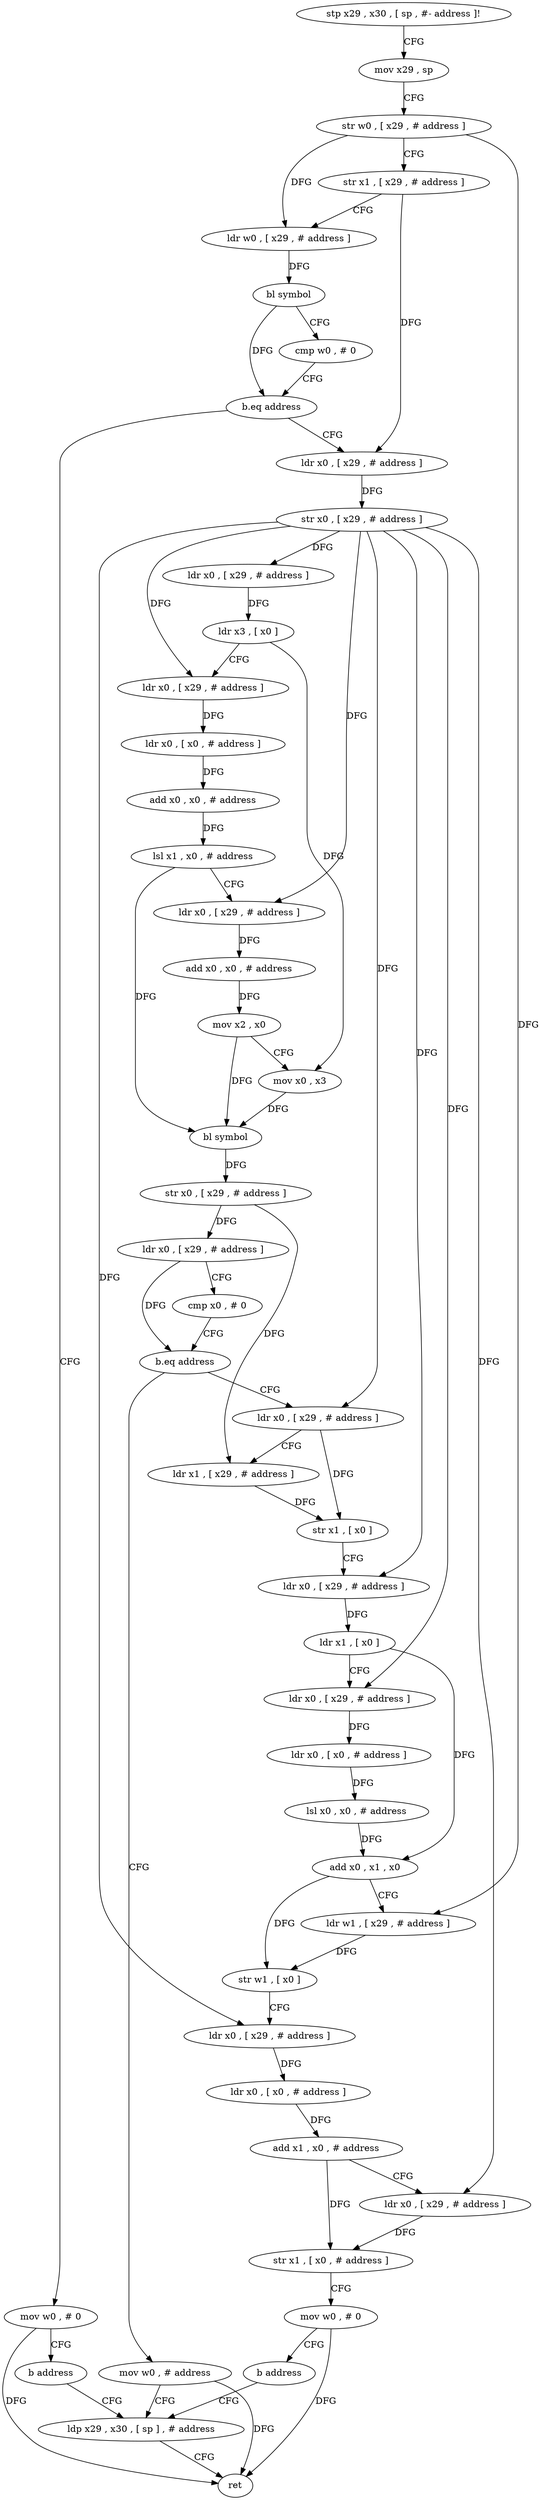 digraph "func" {
"4289972" [label = "stp x29 , x30 , [ sp , #- address ]!" ]
"4289976" [label = "mov x29 , sp" ]
"4289980" [label = "str w0 , [ x29 , # address ]" ]
"4289984" [label = "str x1 , [ x29 , # address ]" ]
"4289988" [label = "ldr w0 , [ x29 , # address ]" ]
"4289992" [label = "bl symbol" ]
"4289996" [label = "cmp w0 , # 0" ]
"4290000" [label = "b.eq address" ]
"4290012" [label = "ldr x0 , [ x29 , # address ]" ]
"4290004" [label = "mov w0 , # 0" ]
"4290016" [label = "str x0 , [ x29 , # address ]" ]
"4290020" [label = "ldr x0 , [ x29 , # address ]" ]
"4290024" [label = "ldr x3 , [ x0 ]" ]
"4290028" [label = "ldr x0 , [ x29 , # address ]" ]
"4290032" [label = "ldr x0 , [ x0 , # address ]" ]
"4290036" [label = "add x0 , x0 , # address" ]
"4290040" [label = "lsl x1 , x0 , # address" ]
"4290044" [label = "ldr x0 , [ x29 , # address ]" ]
"4290048" [label = "add x0 , x0 , # address" ]
"4290052" [label = "mov x2 , x0" ]
"4290056" [label = "mov x0 , x3" ]
"4290060" [label = "bl symbol" ]
"4290064" [label = "str x0 , [ x29 , # address ]" ]
"4290068" [label = "ldr x0 , [ x29 , # address ]" ]
"4290072" [label = "cmp x0 , # 0" ]
"4290076" [label = "b.eq address" ]
"4290152" [label = "mov w0 , # address" ]
"4290080" [label = "ldr x0 , [ x29 , # address ]" ]
"4290008" [label = "b address" ]
"4290156" [label = "ldp x29 , x30 , [ sp ] , # address" ]
"4290084" [label = "ldr x1 , [ x29 , # address ]" ]
"4290088" [label = "str x1 , [ x0 ]" ]
"4290092" [label = "ldr x0 , [ x29 , # address ]" ]
"4290096" [label = "ldr x1 , [ x0 ]" ]
"4290100" [label = "ldr x0 , [ x29 , # address ]" ]
"4290104" [label = "ldr x0 , [ x0 , # address ]" ]
"4290108" [label = "lsl x0 , x0 , # address" ]
"4290112" [label = "add x0 , x1 , x0" ]
"4290116" [label = "ldr w1 , [ x29 , # address ]" ]
"4290120" [label = "str w1 , [ x0 ]" ]
"4290124" [label = "ldr x0 , [ x29 , # address ]" ]
"4290128" [label = "ldr x0 , [ x0 , # address ]" ]
"4290132" [label = "add x1 , x0 , # address" ]
"4290136" [label = "ldr x0 , [ x29 , # address ]" ]
"4290140" [label = "str x1 , [ x0 , # address ]" ]
"4290144" [label = "mov w0 , # 0" ]
"4290148" [label = "b address" ]
"4290160" [label = "ret" ]
"4289972" -> "4289976" [ label = "CFG" ]
"4289976" -> "4289980" [ label = "CFG" ]
"4289980" -> "4289984" [ label = "CFG" ]
"4289980" -> "4289988" [ label = "DFG" ]
"4289980" -> "4290116" [ label = "DFG" ]
"4289984" -> "4289988" [ label = "CFG" ]
"4289984" -> "4290012" [ label = "DFG" ]
"4289988" -> "4289992" [ label = "DFG" ]
"4289992" -> "4289996" [ label = "CFG" ]
"4289992" -> "4290000" [ label = "DFG" ]
"4289996" -> "4290000" [ label = "CFG" ]
"4290000" -> "4290012" [ label = "CFG" ]
"4290000" -> "4290004" [ label = "CFG" ]
"4290012" -> "4290016" [ label = "DFG" ]
"4290004" -> "4290008" [ label = "CFG" ]
"4290004" -> "4290160" [ label = "DFG" ]
"4290016" -> "4290020" [ label = "DFG" ]
"4290016" -> "4290028" [ label = "DFG" ]
"4290016" -> "4290044" [ label = "DFG" ]
"4290016" -> "4290080" [ label = "DFG" ]
"4290016" -> "4290092" [ label = "DFG" ]
"4290016" -> "4290100" [ label = "DFG" ]
"4290016" -> "4290124" [ label = "DFG" ]
"4290016" -> "4290136" [ label = "DFG" ]
"4290020" -> "4290024" [ label = "DFG" ]
"4290024" -> "4290028" [ label = "CFG" ]
"4290024" -> "4290056" [ label = "DFG" ]
"4290028" -> "4290032" [ label = "DFG" ]
"4290032" -> "4290036" [ label = "DFG" ]
"4290036" -> "4290040" [ label = "DFG" ]
"4290040" -> "4290044" [ label = "CFG" ]
"4290040" -> "4290060" [ label = "DFG" ]
"4290044" -> "4290048" [ label = "DFG" ]
"4290048" -> "4290052" [ label = "DFG" ]
"4290052" -> "4290056" [ label = "CFG" ]
"4290052" -> "4290060" [ label = "DFG" ]
"4290056" -> "4290060" [ label = "DFG" ]
"4290060" -> "4290064" [ label = "DFG" ]
"4290064" -> "4290068" [ label = "DFG" ]
"4290064" -> "4290084" [ label = "DFG" ]
"4290068" -> "4290072" [ label = "CFG" ]
"4290068" -> "4290076" [ label = "DFG" ]
"4290072" -> "4290076" [ label = "CFG" ]
"4290076" -> "4290152" [ label = "CFG" ]
"4290076" -> "4290080" [ label = "CFG" ]
"4290152" -> "4290156" [ label = "CFG" ]
"4290152" -> "4290160" [ label = "DFG" ]
"4290080" -> "4290084" [ label = "CFG" ]
"4290080" -> "4290088" [ label = "DFG" ]
"4290008" -> "4290156" [ label = "CFG" ]
"4290156" -> "4290160" [ label = "CFG" ]
"4290084" -> "4290088" [ label = "DFG" ]
"4290088" -> "4290092" [ label = "CFG" ]
"4290092" -> "4290096" [ label = "DFG" ]
"4290096" -> "4290100" [ label = "CFG" ]
"4290096" -> "4290112" [ label = "DFG" ]
"4290100" -> "4290104" [ label = "DFG" ]
"4290104" -> "4290108" [ label = "DFG" ]
"4290108" -> "4290112" [ label = "DFG" ]
"4290112" -> "4290116" [ label = "CFG" ]
"4290112" -> "4290120" [ label = "DFG" ]
"4290116" -> "4290120" [ label = "DFG" ]
"4290120" -> "4290124" [ label = "CFG" ]
"4290124" -> "4290128" [ label = "DFG" ]
"4290128" -> "4290132" [ label = "DFG" ]
"4290132" -> "4290136" [ label = "CFG" ]
"4290132" -> "4290140" [ label = "DFG" ]
"4290136" -> "4290140" [ label = "DFG" ]
"4290140" -> "4290144" [ label = "CFG" ]
"4290144" -> "4290148" [ label = "CFG" ]
"4290144" -> "4290160" [ label = "DFG" ]
"4290148" -> "4290156" [ label = "CFG" ]
}
